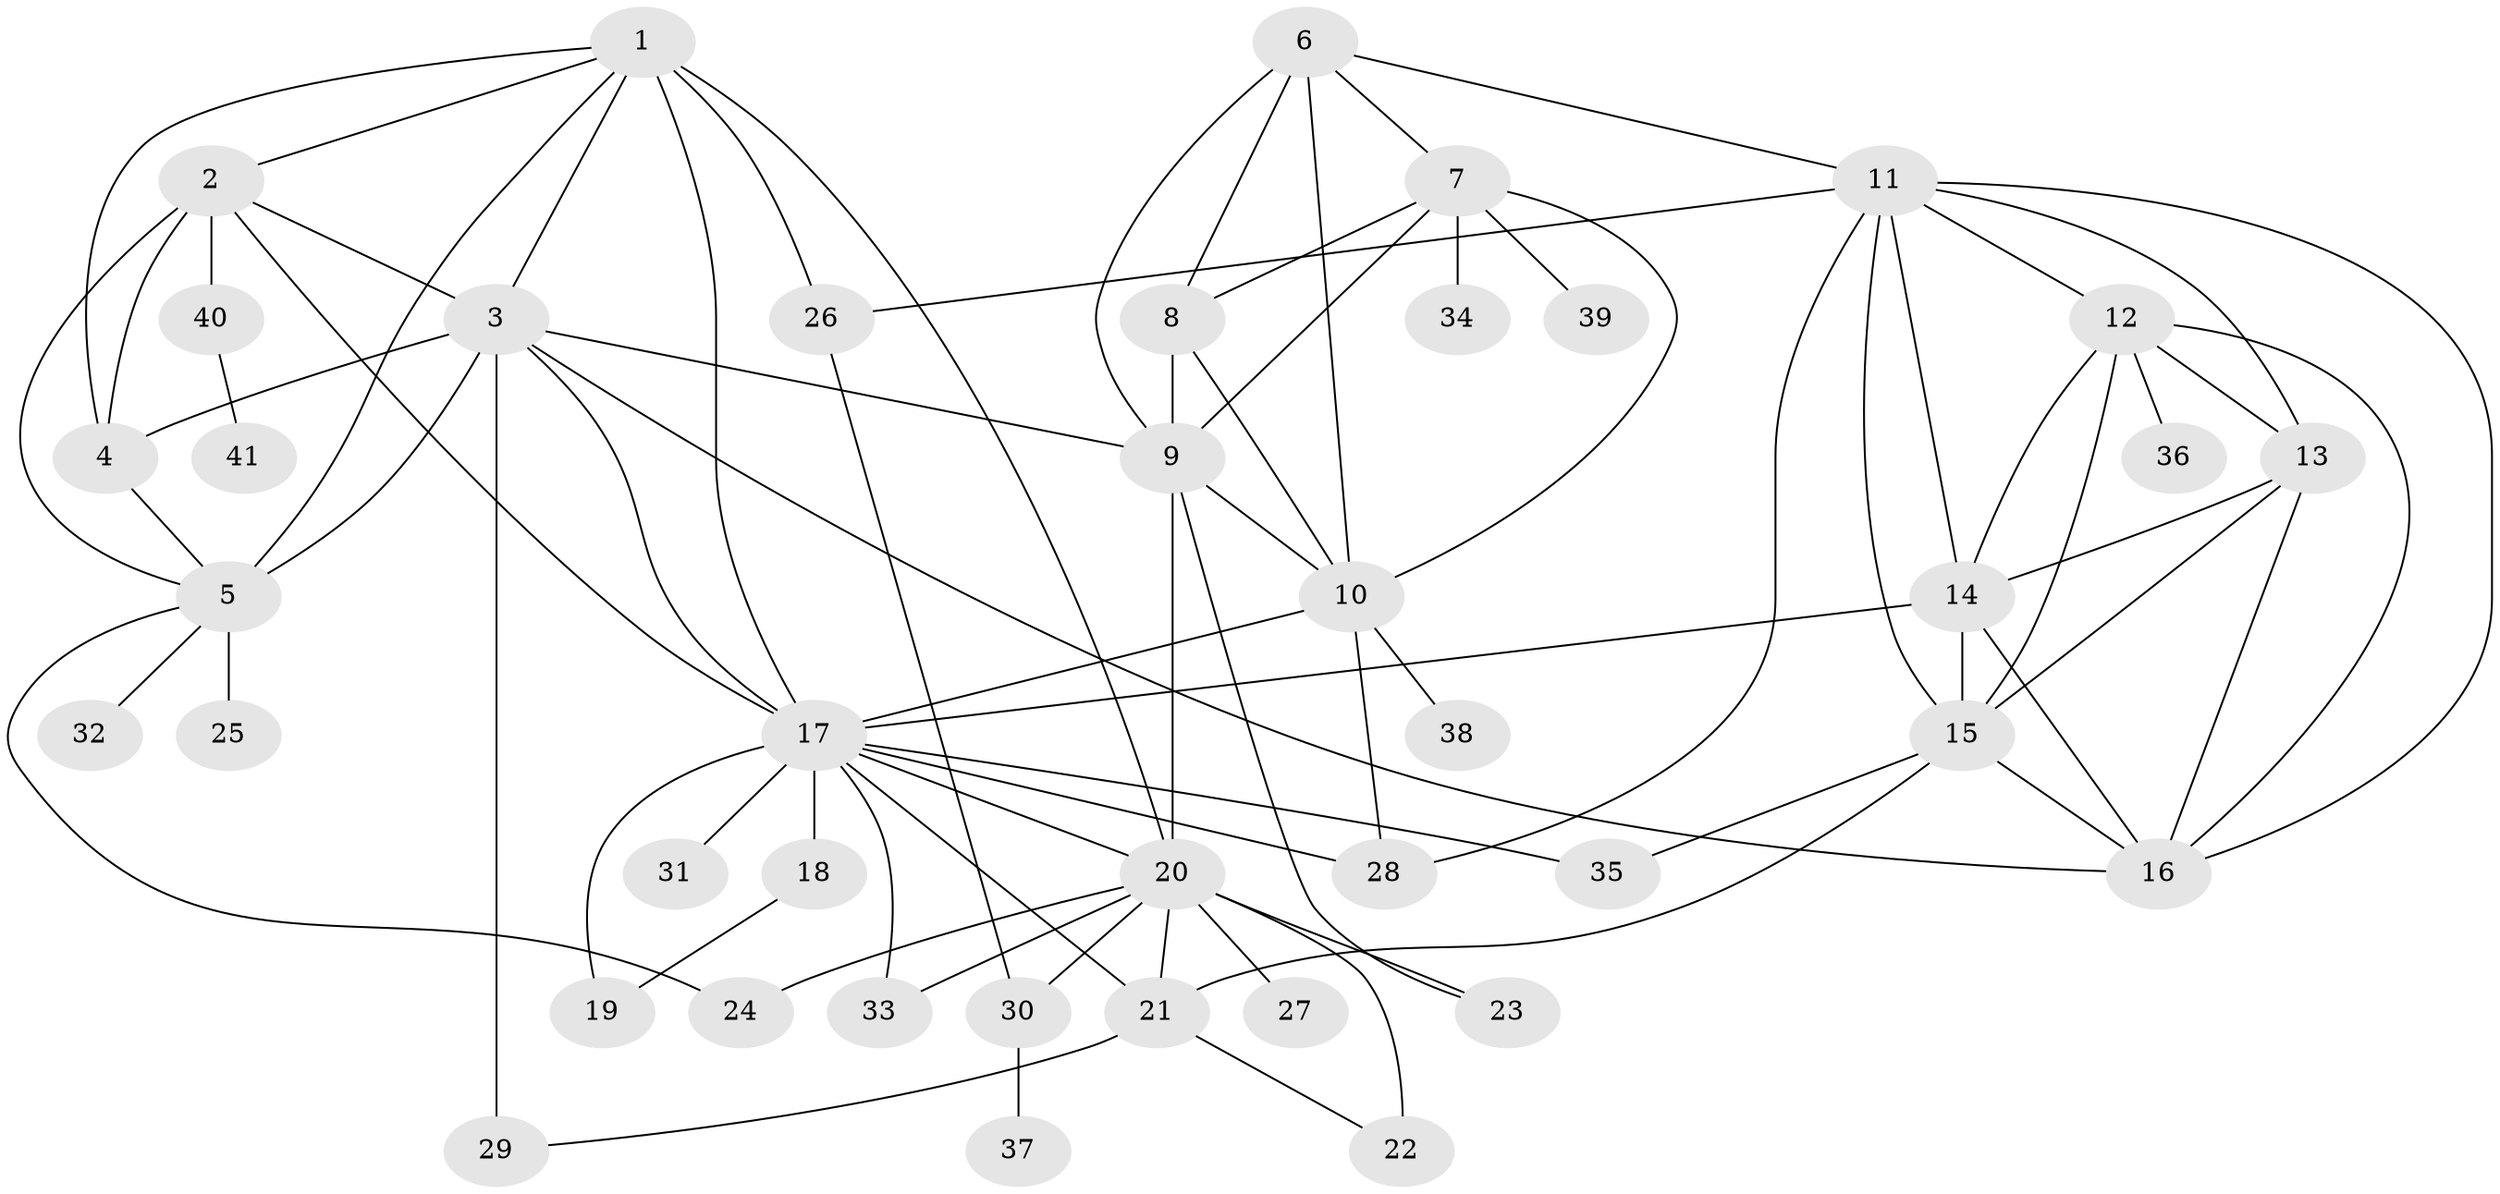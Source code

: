 // original degree distribution, {11: 0.022727272727272728, 6: 0.030303030303030304, 12: 0.007575757575757576, 7: 0.030303030303030304, 13: 0.015151515151515152, 8: 0.022727272727272728, 10: 0.045454545454545456, 5: 0.015151515151515152, 9: 0.030303030303030304, 15: 0.007575757575757576, 1: 0.5984848484848485, 3: 0.05303030303030303, 2: 0.12121212121212122}
// Generated by graph-tools (version 1.1) at 2025/52/03/04/25 22:52:39]
// undirected, 41 vertices, 82 edges
graph export_dot {
  node [color=gray90,style=filled];
  1;
  2;
  3;
  4;
  5;
  6;
  7;
  8;
  9;
  10;
  11;
  12;
  13;
  14;
  15;
  16;
  17;
  18;
  19;
  20;
  21;
  22;
  23;
  24;
  25;
  26;
  27;
  28;
  29;
  30;
  31;
  32;
  33;
  34;
  35;
  36;
  37;
  38;
  39;
  40;
  41;
  1 -- 2 [weight=2.0];
  1 -- 3 [weight=1.0];
  1 -- 4 [weight=1.0];
  1 -- 5 [weight=1.0];
  1 -- 17 [weight=1.0];
  1 -- 20 [weight=1.0];
  1 -- 26 [weight=3.0];
  2 -- 3 [weight=2.0];
  2 -- 4 [weight=3.0];
  2 -- 5 [weight=2.0];
  2 -- 17 [weight=1.0];
  2 -- 40 [weight=1.0];
  3 -- 4 [weight=1.0];
  3 -- 5 [weight=1.0];
  3 -- 9 [weight=1.0];
  3 -- 16 [weight=1.0];
  3 -- 17 [weight=1.0];
  3 -- 29 [weight=3.0];
  4 -- 5 [weight=1.0];
  5 -- 24 [weight=1.0];
  5 -- 25 [weight=5.0];
  5 -- 32 [weight=1.0];
  6 -- 7 [weight=1.0];
  6 -- 8 [weight=2.0];
  6 -- 9 [weight=1.0];
  6 -- 10 [weight=1.0];
  6 -- 11 [weight=1.0];
  7 -- 8 [weight=2.0];
  7 -- 9 [weight=1.0];
  7 -- 10 [weight=1.0];
  7 -- 34 [weight=1.0];
  7 -- 39 [weight=1.0];
  8 -- 9 [weight=2.0];
  8 -- 10 [weight=2.0];
  9 -- 10 [weight=1.0];
  9 -- 20 [weight=1.0];
  9 -- 23 [weight=1.0];
  10 -- 17 [weight=2.0];
  10 -- 28 [weight=1.0];
  10 -- 38 [weight=1.0];
  11 -- 12 [weight=1.0];
  11 -- 13 [weight=1.0];
  11 -- 14 [weight=1.0];
  11 -- 15 [weight=1.0];
  11 -- 16 [weight=1.0];
  11 -- 26 [weight=1.0];
  11 -- 28 [weight=1.0];
  12 -- 13 [weight=1.0];
  12 -- 14 [weight=1.0];
  12 -- 15 [weight=1.0];
  12 -- 16 [weight=1.0];
  12 -- 36 [weight=1.0];
  13 -- 14 [weight=4.0];
  13 -- 15 [weight=1.0];
  13 -- 16 [weight=1.0];
  14 -- 15 [weight=1.0];
  14 -- 16 [weight=1.0];
  14 -- 17 [weight=1.0];
  15 -- 16 [weight=1.0];
  15 -- 21 [weight=1.0];
  15 -- 35 [weight=1.0];
  17 -- 18 [weight=4.0];
  17 -- 19 [weight=4.0];
  17 -- 20 [weight=1.0];
  17 -- 21 [weight=1.0];
  17 -- 28 [weight=1.0];
  17 -- 31 [weight=3.0];
  17 -- 33 [weight=1.0];
  17 -- 35 [weight=1.0];
  18 -- 19 [weight=1.0];
  20 -- 21 [weight=4.0];
  20 -- 22 [weight=4.0];
  20 -- 23 [weight=1.0];
  20 -- 24 [weight=1.0];
  20 -- 27 [weight=4.0];
  20 -- 30 [weight=1.0];
  20 -- 33 [weight=1.0];
  21 -- 22 [weight=1.0];
  21 -- 29 [weight=1.0];
  26 -- 30 [weight=1.0];
  30 -- 37 [weight=1.0];
  40 -- 41 [weight=1.0];
}
